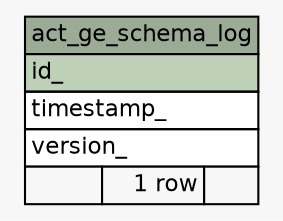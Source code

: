 // dot 2.43.0 on Linux 6.2.0-1018-azure
// SchemaSpy rev Unknown
digraph "act_ge_schema_log" {
  graph [
    rankdir="RL"
    bgcolor="#f7f7f7"
    nodesep="0.18"
    ranksep="0.46"
    fontname="Helvetica"
    fontsize="11"
  ];
  node [
    fontname="Helvetica"
    fontsize="11"
    shape="plaintext"
  ];
  edge [
    arrowsize="0.8"
  ];
  "act_ge_schema_log" [
    label=<
    <TABLE BORDER="0" CELLBORDER="1" CELLSPACING="0" BGCOLOR="#ffffff">
      <TR><TD COLSPAN="3" BGCOLOR="#9bab96" ALIGN="CENTER">act_ge_schema_log</TD></TR>
      <TR><TD PORT="id_" COLSPAN="3" BGCOLOR="#bed1b8" ALIGN="LEFT">id_</TD></TR>
      <TR><TD PORT="timestamp_" COLSPAN="3" ALIGN="LEFT">timestamp_</TD></TR>
      <TR><TD PORT="version_" COLSPAN="3" ALIGN="LEFT">version_</TD></TR>
      <TR><TD ALIGN="LEFT" BGCOLOR="#f7f7f7">  </TD><TD ALIGN="RIGHT" BGCOLOR="#f7f7f7">1 row</TD><TD ALIGN="RIGHT" BGCOLOR="#f7f7f7">  </TD></TR>
    </TABLE>>
    URL="tables/act_ge_schema_log.html"
    tooltip="act_ge_schema_log"
  ];
}
